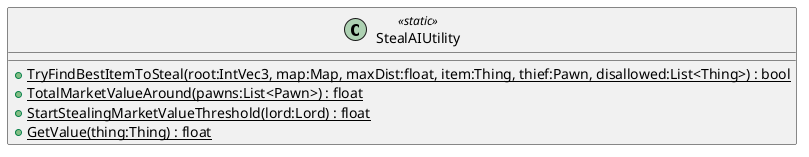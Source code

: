 @startuml
class StealAIUtility <<static>> {
    + {static} TryFindBestItemToSteal(root:IntVec3, map:Map, maxDist:float, item:Thing, thief:Pawn, disallowed:List<Thing>) : bool
    + {static} TotalMarketValueAround(pawns:List<Pawn>) : float
    + {static} StartStealingMarketValueThreshold(lord:Lord) : float
    + {static} GetValue(thing:Thing) : float
}
@enduml
